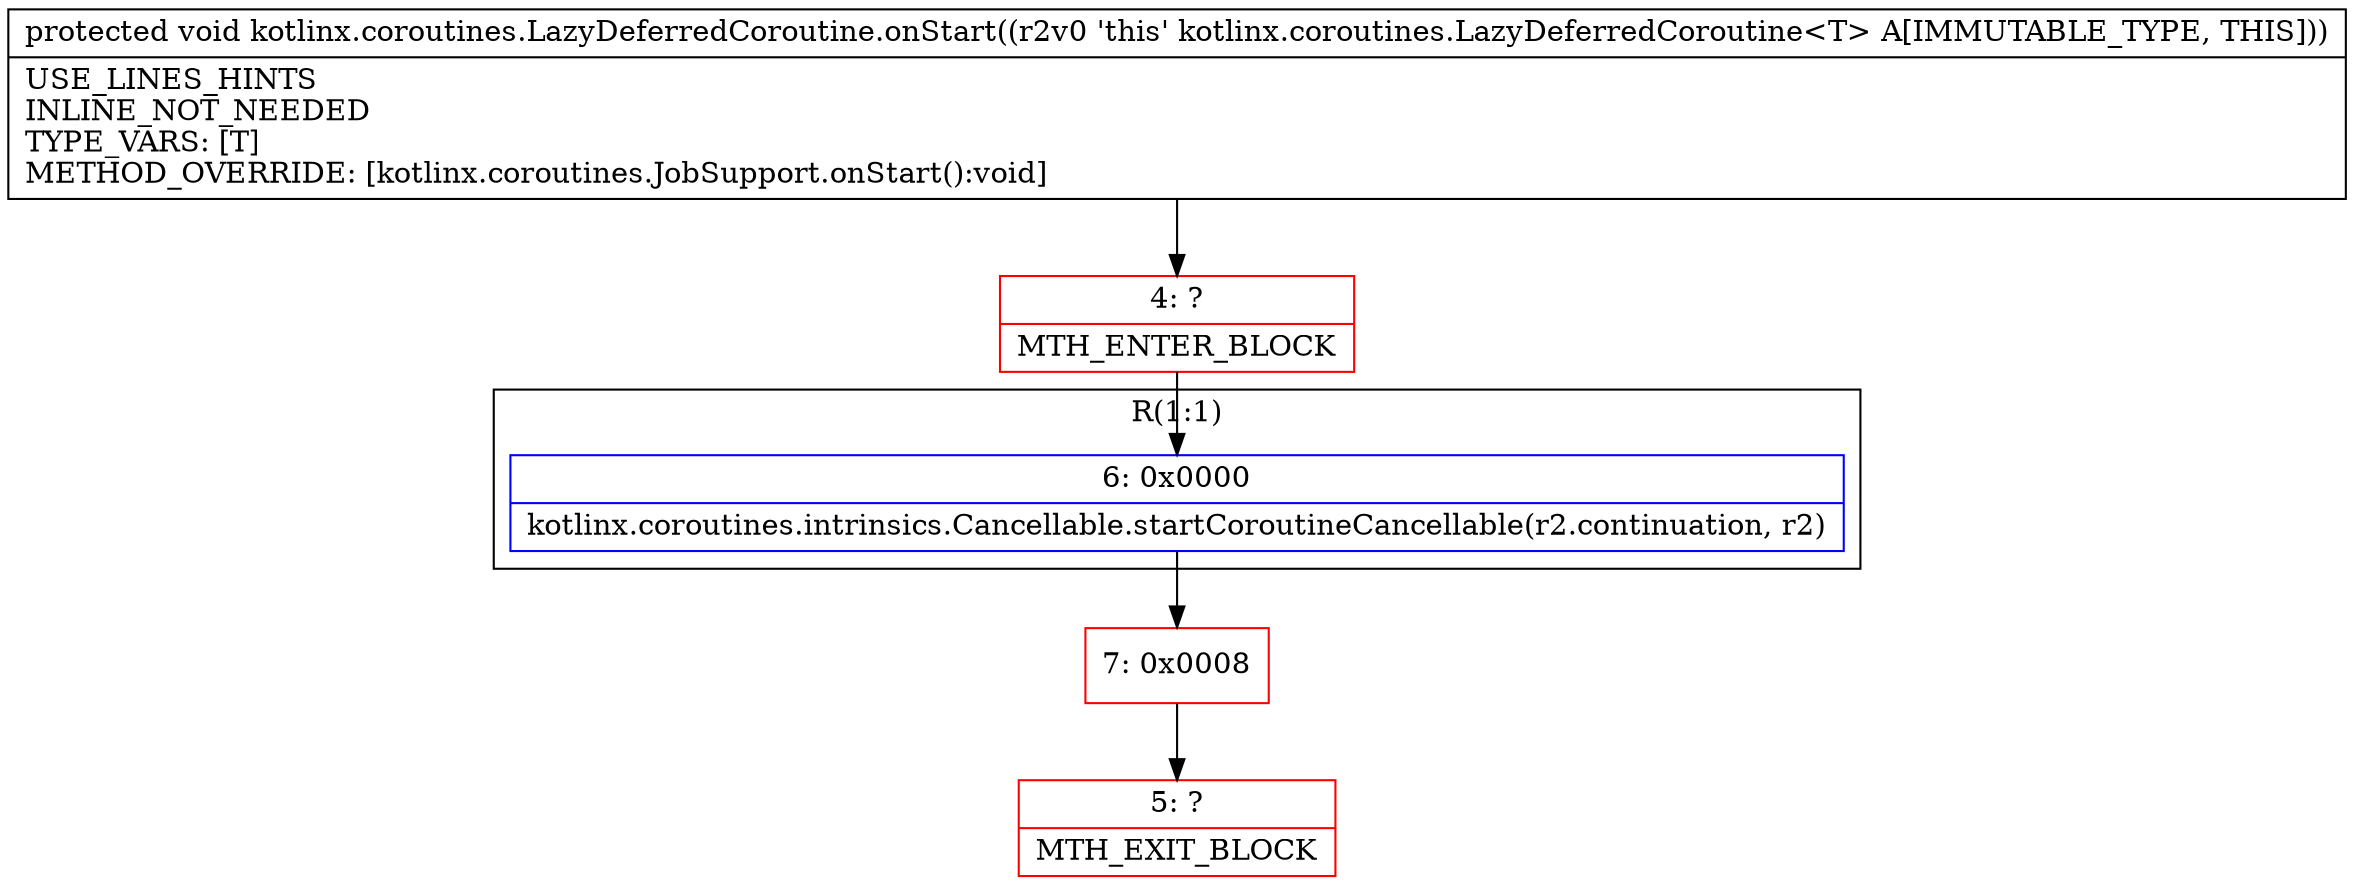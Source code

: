 digraph "CFG forkotlinx.coroutines.LazyDeferredCoroutine.onStart()V" {
subgraph cluster_Region_1880065980 {
label = "R(1:1)";
node [shape=record,color=blue];
Node_6 [shape=record,label="{6\:\ 0x0000|kotlinx.coroutines.intrinsics.Cancellable.startCoroutineCancellable(r2.continuation, r2)\l}"];
}
Node_4 [shape=record,color=red,label="{4\:\ ?|MTH_ENTER_BLOCK\l}"];
Node_7 [shape=record,color=red,label="{7\:\ 0x0008}"];
Node_5 [shape=record,color=red,label="{5\:\ ?|MTH_EXIT_BLOCK\l}"];
MethodNode[shape=record,label="{protected void kotlinx.coroutines.LazyDeferredCoroutine.onStart((r2v0 'this' kotlinx.coroutines.LazyDeferredCoroutine\<T\> A[IMMUTABLE_TYPE, THIS]))  | USE_LINES_HINTS\lINLINE_NOT_NEEDED\lTYPE_VARS: [T]\lMETHOD_OVERRIDE: [kotlinx.coroutines.JobSupport.onStart():void]\l}"];
MethodNode -> Node_4;Node_6 -> Node_7;
Node_4 -> Node_6;
Node_7 -> Node_5;
}

